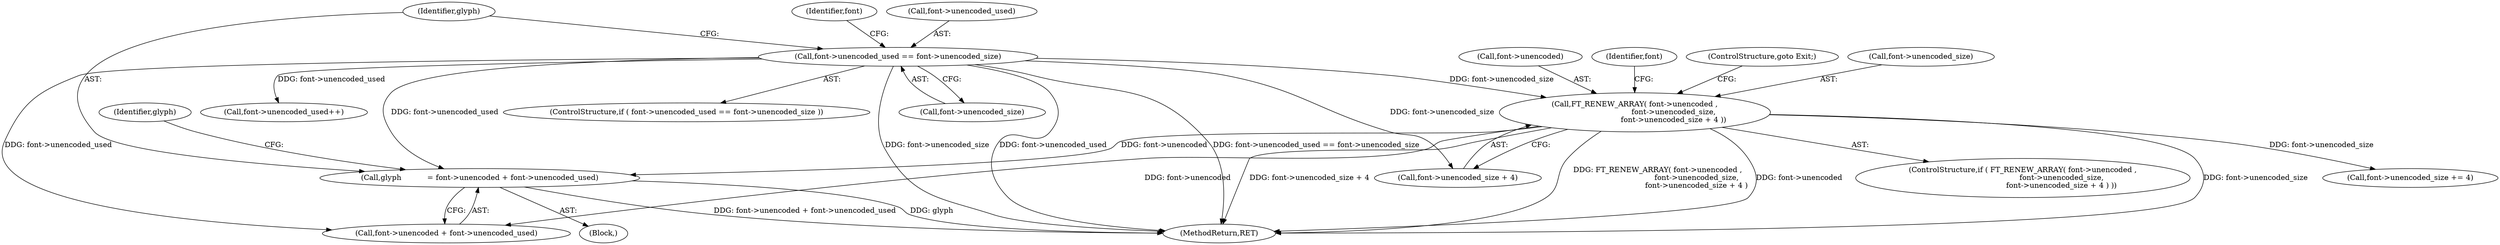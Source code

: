 digraph "0_savannah_07bdb6e289c7954e2a533039dc93c1c136099d2d@integer" {
"1000734" [label="(Call,glyph           = font->unencoded + font->unencoded_used)"];
"1000716" [label="(Call,FT_RENEW_ARRAY( font->unencoded ,\n                                 font->unencoded_size,\n                                 font->unencoded_size + 4 ))"];
"1000707" [label="(Call,font->unencoded_used == font->unencoded_size)"];
"1000716" [label="(Call,FT_RENEW_ARRAY( font->unencoded ,\n                                 font->unencoded_size,\n                                 font->unencoded_size + 4 ))"];
"1000728" [label="(ControlStructure,goto Exit;)"];
"1000708" [label="(Call,font->unencoded_used)"];
"1000735" [label="(Identifier,glyph)"];
"1000715" [label="(ControlStructure,if ( FT_RENEW_ARRAY( font->unencoded ,\n                                 font->unencoded_size,\n                                 font->unencoded_size + 4 ) ))"];
"1000711" [label="(Call,font->unencoded_size)"];
"1000736" [label="(Call,font->unencoded + font->unencoded_used)"];
"1000734" [label="(Call,glyph           = font->unencoded + font->unencoded_used)"];
"1000729" [label="(Call,font->unencoded_size += 4)"];
"1000723" [label="(Call,font->unencoded_size + 4)"];
"1000745" [label="(Identifier,glyph)"];
"1000754" [label="(Call,font->unencoded_used++)"];
"1001568" [label="(MethodReturn,RET)"];
"1000707" [label="(Call,font->unencoded_used == font->unencoded_size)"];
"1000718" [label="(Identifier,font)"];
"1000720" [label="(Call,font->unencoded_size)"];
"1000706" [label="(ControlStructure,if ( font->unencoded_used == font->unencoded_size ))"];
"1000705" [label="(Block,)"];
"1000717" [label="(Call,font->unencoded)"];
"1000731" [label="(Identifier,font)"];
"1000734" -> "1000705"  [label="AST: "];
"1000734" -> "1000736"  [label="CFG: "];
"1000735" -> "1000734"  [label="AST: "];
"1000736" -> "1000734"  [label="AST: "];
"1000745" -> "1000734"  [label="CFG: "];
"1000734" -> "1001568"  [label="DDG: glyph"];
"1000734" -> "1001568"  [label="DDG: font->unencoded + font->unencoded_used"];
"1000716" -> "1000734"  [label="DDG: font->unencoded"];
"1000707" -> "1000734"  [label="DDG: font->unencoded_used"];
"1000716" -> "1000715"  [label="AST: "];
"1000716" -> "1000723"  [label="CFG: "];
"1000717" -> "1000716"  [label="AST: "];
"1000720" -> "1000716"  [label="AST: "];
"1000723" -> "1000716"  [label="AST: "];
"1000728" -> "1000716"  [label="CFG: "];
"1000731" -> "1000716"  [label="CFG: "];
"1000716" -> "1001568"  [label="DDG: FT_RENEW_ARRAY( font->unencoded ,\n                                 font->unencoded_size,\n                                 font->unencoded_size + 4 )"];
"1000716" -> "1001568"  [label="DDG: font->unencoded"];
"1000716" -> "1001568"  [label="DDG: font->unencoded_size"];
"1000716" -> "1001568"  [label="DDG: font->unencoded_size + 4"];
"1000707" -> "1000716"  [label="DDG: font->unencoded_size"];
"1000716" -> "1000729"  [label="DDG: font->unencoded_size"];
"1000716" -> "1000736"  [label="DDG: font->unencoded"];
"1000707" -> "1000706"  [label="AST: "];
"1000707" -> "1000711"  [label="CFG: "];
"1000708" -> "1000707"  [label="AST: "];
"1000711" -> "1000707"  [label="AST: "];
"1000718" -> "1000707"  [label="CFG: "];
"1000735" -> "1000707"  [label="CFG: "];
"1000707" -> "1001568"  [label="DDG: font->unencoded_size"];
"1000707" -> "1001568"  [label="DDG: font->unencoded_used"];
"1000707" -> "1001568"  [label="DDG: font->unencoded_used == font->unencoded_size"];
"1000707" -> "1000723"  [label="DDG: font->unencoded_size"];
"1000707" -> "1000736"  [label="DDG: font->unencoded_used"];
"1000707" -> "1000754"  [label="DDG: font->unencoded_used"];
}
